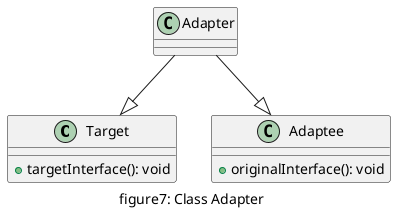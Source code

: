 @startuml "figure7_adapter_class"

caption figure7: Class Adapter

class Target{
    + targetInterface(): void
}

class Adaptee{
    + originalInterface(): void
}

class Adapter{

}

Adapter --|> Target
Adapter --|> Adaptee

@enduml